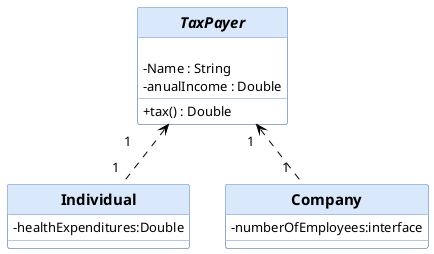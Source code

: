 @startuml

!define ABSTRACT &#123;abstract&#125;

skinparam class {
	BackgroundColor White
	ArrowColor Black
	BorderColor Black
	FontSize 16

}

skinparam stereotypeCBackgroundColor White

skinparam classAttributeIconSize 0

skinparam classAttributeFontSize 13

skinparam shadowing false

skinparam defaultFontName Segoe UI

skinparam Class {
    HeaderBackgroundColor #DAE8FC
	ArrowColor Black
	BorderColor 6C8EBF
	FontSize 15
	FontColor Black
	style Frame
	FontStyle bold
	FontName Arial Rounded MT Bold
}

hide circle

abstract class TaxPayer
class Individual
class Company


TaxPayer "1         " <.. "1  " Individual
TaxPayer "1  " <.. "1  " Company


TaxPayer : {abstract}
TaxPayer : - Name : String
TaxPayer : - anualIncome : Double
TaxPayer : + tax() : Double

Individual : - healthExpenditures:Double
Company : - numberOfEmployees:interface

@enduml
